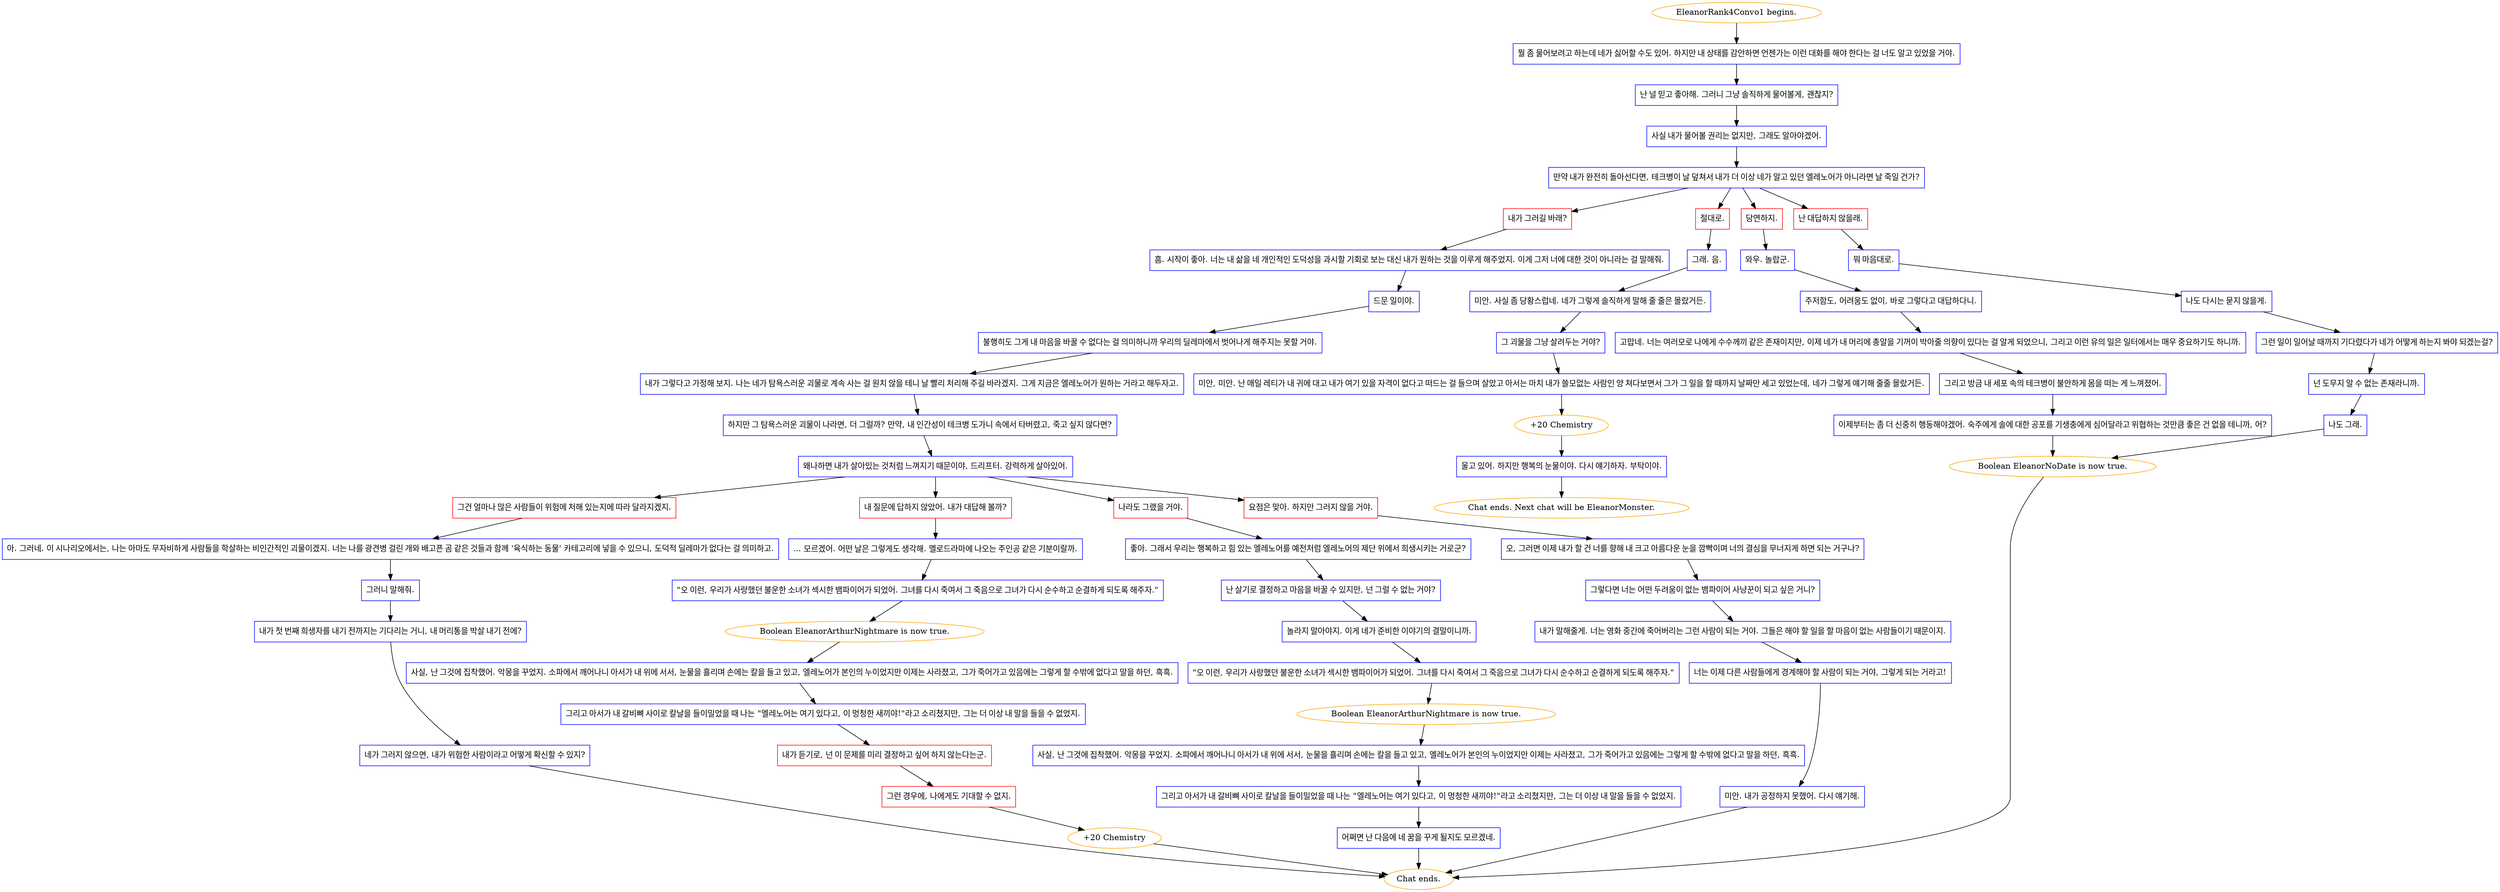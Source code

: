 digraph {
	"EleanorRank4Convo1 begins." [color=orange];
		"EleanorRank4Convo1 begins." -> j3048047363;
	j3048047363 [label="뭘 좀 물어보려고 하는데 네가 싫어할 수도 있어. 하지만 내 상태를 감안하면 언젠가는 이런 대화를 해야 한다는 걸 너도 알고 있었을 거야.",shape=box,color=blue];
		j3048047363 -> j609149520;
	j609149520 [label="난 널 믿고 좋아해. 그러니 그냥 솔직하게 물어볼게, 괜찮지?",shape=box,color=blue];
		j609149520 -> j3122571176;
	j3122571176 [label="사실 내가 물어볼 권리는 없지만, 그래도 알아야겠어.",shape=box,color=blue];
		j3122571176 -> j253661139;
	j253661139 [label="만약 내가 완전히 돌아선다면, 테크병이 날 덮쳐서 내가 더 이상 네가 알고 있던 엘레노어가 아니라면 날 죽일 건가?",shape=box,color=blue];
		j253661139 -> j3309420491;
		j253661139 -> j2110799431;
		j253661139 -> j128304612;
		j253661139 -> j1641911859;
	j3309420491 [label="내가 그러길 바래?",shape=box,color=red];
		j3309420491 -> j2963755362;
	j2110799431 [label="당연하지.",shape=box,color=red];
		j2110799431 -> j2919405995;
	j128304612 [label="절대로.",shape=box,color=red];
		j128304612 -> j2098596385;
	j1641911859 [label="난 대답하지 않을래.",shape=box,color=red];
		j1641911859 -> j1142728066;
	j2963755362 [label="흠. 시작이 좋아. 너는 내 삶을 네 개인적인 도덕성을 과시할 기회로 보는 대신 내가 원하는 것을 이루게 해주었지. 이게 그저 너에 대한 것이 아니라는 걸 말해줘.",shape=box,color=blue];
		j2963755362 -> j3610752554;
	j2919405995 [label="와우. 놀랍군.",shape=box,color=blue];
		j2919405995 -> j2436659764;
	j2098596385 [label="그래. 음.",shape=box,color=blue];
		j2098596385 -> j2856956436;
	j1142728066 [label="뭐 마음대로.",shape=box,color=blue];
		j1142728066 -> j3877806370;
	j3610752554 [label="드문 일이야.",shape=box,color=blue];
		j3610752554 -> j3722732794;
	j2436659764 [label="주저함도, 어려움도 없이, 바로 그렇다고 대답하다니.",shape=box,color=blue];
		j2436659764 -> j2013377185;
	j2856956436 [label="미안. 사실 좀 당황스럽네. 네가 그렇게 솔직하게 말해 줄 줄은 몰랐거든.",shape=box,color=blue];
		j2856956436 -> j840768245;
	j3877806370 [label="나도 다시는 묻지 않을게.",shape=box,color=blue];
		j3877806370 -> j886484888;
	j3722732794 [label="불행히도 그게 내 마음을 바꿀 수 없다는 걸 의미하니까 우리의 딜레마에서 벗어나게 해주지는 못할 거야.",shape=box,color=blue];
		j3722732794 -> j912321020;
	j2013377185 [label="고맙네. 너는 여러모로 나에게 수수께끼 같은 존재이지만, 이제 네가 내 머리에 총알을 기꺼이 박아줄 의향이 있다는 걸 알게 되었으니, 그리고 이런 유의 일은 일터에서는 매우 중요하기도 하니까.",shape=box,color=blue];
		j2013377185 -> j2079350960;
	j840768245 [label="그 괴물을 그냥 살려두는 거야?",shape=box,color=blue];
		j840768245 -> j2033151352;
	j886484888 [label="그런 일이 일어날 때까지 기다렸다가 네가 어떻게 하는지 봐야 되겠는걸?",shape=box,color=blue];
		j886484888 -> j3683926105;
	j912321020 [label="내가 그렇다고 가정해 보지. 나는 네가 탐욕스러운 괴물로 계속 사는 걸 원치 않을 테니 날 빨리 처리해 주길 바라겠지. 그게 지금은 엘레노어가 원하는 거라고 해두자고.",shape=box,color=blue];
		j912321020 -> j2393274228;
	j2079350960 [label="그리고 방금 내 세포 속의 테크병이 불안하게 몸을 떠는 게 느껴졌어.",shape=box,color=blue];
		j2079350960 -> j1122648066;
	j2033151352 [label="미안, 미안. 난 매일 레티가 내 귀에 대고 내가 여기 있을 자격이 없다고 떠드는 걸 들으며 살았고 아서는 마치 내가 쓸모없는 사람인 양 쳐다보면서 그가 그 일을 할 때까지 날짜만 세고 있었는데, 네가 그렇게 얘기해 줄줄 몰랐거든.",shape=box,color=blue];
		j2033151352 -> j3573044029;
	j3683926105 [label="넌 도무지 알 수 없는 존재라니까.",shape=box,color=blue];
		j3683926105 -> j1581983747;
	j2393274228 [label="하지만 그 탐욕스러운 괴물이 나라면, 더 그럴까? 만약, 내 인간성이 테크병 도가니 속에서 타버렸고, 죽고 싶지 않다면?",shape=box,color=blue];
		j2393274228 -> j315108069;
	j1122648066 [label="이제부터는 좀 더 신중히 행동해야겠어. 숙주에게 솔에 대한 공포를 기생충에게 심어달라고 위협하는 것만큼 좋은 건 없을 테니까, 어?",shape=box,color=blue];
		j1122648066 -> j2728200779;
	j3573044029 [label="+20 Chemistry",color=orange];
		j3573044029 -> j3441937879;
	j1581983747 [label="나도 그래.",shape=box,color=blue];
		j1581983747 -> j2728200779;
	j315108069 [label="왜나하면 내가 살아있는 것처럼 느껴지기 때문이야, 드리프터. 강력하게 살아있어.",shape=box,color=blue];
		j315108069 -> j611754261;
		j315108069 -> j3685807209;
		j315108069 -> j989165129;
		j315108069 -> j1033254304;
	j2728200779 [label="Boolean EleanorNoDate is now true.",color=orange];
		j2728200779 -> "Chat ends.";
	j3441937879 [label="울고 있어. 하지만 행복의 눈물이야. 다시 얘기하자. 부탁이야.",shape=box,color=blue];
		j3441937879 -> "Chat ends. Next chat will be EleanorMonster.";
	j611754261 [label="나라도 그랬을 거야.",shape=box,color=red];
		j611754261 -> j1521469078;
	j3685807209 [label="요점은 맞아. 하지만 그러지 않을 거야.",shape=box,color=red];
		j3685807209 -> j1892755634;
	j989165129 [label="그건 얼마나 많은 사람들이 위험에 처해 있는지에 따라 달라지겠지.",shape=box,color=red];
		j989165129 -> j1469776023;
	j1033254304 [label="내 질문에 답하지 않았어. 내가 대답해 볼까?",shape=box,color=red];
		j1033254304 -> j3498759535;
	"Chat ends." [color=orange];
	"Chat ends. Next chat will be EleanorMonster." [color=orange];
	j1521469078 [label="좋아. 그래서 우리는 행복하고 힘 있는 엘레노어를 예전처럼 엘레노어의 제단 위에서 희생시키는 거로군?",shape=box,color=blue];
		j1521469078 -> j2255964278;
	j1892755634 [label="오, 그러면 이제 내가 할 건 너를 향해 내 크고 아름다운 눈을 깜빡이며 너의 결심을 무너지게 하면 되는 거구나?",shape=box,color=blue];
		j1892755634 -> j4012505443;
	j1469776023 [label="아. 그러네. 이 시나리오에서는, 나는 아마도 무자비하게 사람들을 학살하는 비인간적인 괴물이겠지. 너는 나를 광견병 걸린 개와 배고픈 곰 같은 것들과 함께 '육식하는 동물' 카테고리에 넣을 수 있으니, 도덕적 딜레마가 없다는 걸 의미하고.",shape=box,color=blue];
		j1469776023 -> j618322166;
	j3498759535 [label="... 모르겠어. 어떤 날은 그렇게도 생각해. 멜로드라마에 나오는 주인공 같은 기분이랄까.",shape=box,color=blue];
		j3498759535 -> j4113726952;
	j2255964278 [label="난 살기로 결정하고 마음을 바꿀 수 있지만, 넌 그럴 수 없는 거야?",shape=box,color=blue];
		j2255964278 -> j1521948732;
	j4012505443 [label="그렇다면 너는 어떤 두려움이 없는 뱀파이어 사냥꾼이 되고 싶은 거니?",shape=box,color=blue];
		j4012505443 -> j1523272329;
	j618322166 [label="그러니 말해줘.",shape=box,color=blue];
		j618322166 -> j1879419870;
	j4113726952 [label="\"오 이런, 우리가 사랑했던 불운한 소녀가 섹시한 뱀파이어가 되었어. 그녀를 다시 죽여서 그 죽음으로 그녀가 다시 순수하고 순결하게 되도록 해주자.\"",shape=box,color=blue];
		j4113726952 -> j742899115;
	j1521948732 [label="놀라지 말아야지. 이게 네가 준비한 이야기의 결말이니까.",shape=box,color=blue];
		j1521948732 -> j2226895555;
	j1523272329 [label="내가 말해줄게. 너는 영화 중간에 죽어버리는 그런 사람이 되는 거야. 그들은 해야 할 일을 할 마음이 없는 사람들이기 때문이지.",shape=box,color=blue];
		j1523272329 -> j1046930521;
	j1879419870 [label="내가 첫 번째 희생자를 내기 전까지는 기다리는 거니, 내 머리통을 박살 내기 전에?",shape=box,color=blue];
		j1879419870 -> j1106505850;
	j742899115 [label="Boolean EleanorArthurNightmare is now true.",color=orange];
		j742899115 -> j4251880265;
	j2226895555 [label="\"오 이런, 우리가 사랑했던 불운한 소녀가 섹시한 뱀파이어가 되었어. 그녀를 다시 죽여서 그 죽음으로 그녀가 다시 순수하고 순결하게 되도록 해주자.\"",shape=box,color=blue];
		j2226895555 -> j3387647083;
	j1046930521 [label="너는 이제 다른 사람들에게 경계해야 할 사람이 되는 거야, 그렇게 되는 거라고!",shape=box,color=blue];
		j1046930521 -> j47087436;
	j1106505850 [label="네가 그러지 않으면, 내가 위험한 사람이라고 어떻게 확신할 수 있지?",shape=box,color=blue];
		j1106505850 -> "Chat ends.";
	j4251880265 [label="사실, 난 그것에 집착했어. 악몽을 꾸었지. 소파에서 깨어나니 아서가 내 위에 서서, 눈물을 흘리며 손에는 칼을 들고 있고, 엘레노어가 본인의 누이었지만 이제는 사라졌고, 그가 죽어가고 있음에는 그렇게 할 수밖에 없다고 말을 하던, 흑흑.",shape=box,color=blue];
		j4251880265 -> j321112472;
	j3387647083 [label="Boolean EleanorArthurNightmare is now true.",color=orange];
		j3387647083 -> j919562670;
	j47087436 [label="미안. 내가 공정하지 못했어. 다시 얘기해.",shape=box,color=blue];
		j47087436 -> "Chat ends.";
	j321112472 [label="그리고 아서가 내 갈비뼈 사이로 칼날을 들이밀었을 때 나는 \"엘레노어는 여기 있다고, 이 멍청한 새끼야!\"라고 소리쳤지만, 그는 더 이상 내 말을 들을 수 없었지.",shape=box,color=blue];
		j321112472 -> j3795754962;
	j919562670 [label="사실, 난 그것에 집착했어. 악몽을 꾸었지. 소파에서 깨어나니 아서가 내 위에 서서, 눈물을 흘리며 손에는 칼을 들고 있고, 엘레노어가 본인의 누이었지만 이제는 사라졌고, 그가 죽어가고 있음에는 그렇게 할 수밖에 없다고 말을 하던, 흑흑.",shape=box,color=blue];
		j919562670 -> j3419185935;
	j3795754962 [label="내가 듣기로, 넌 이 문제를 미리 결정하고 싶어 하지 않는다는군.",shape=box,color=red];
		j3795754962 -> j2674230529;
	j3419185935 [label="그리고 아서가 내 갈비뼈 사이로 칼날을 들이밀었을 때 나는 \"엘레노어는 여기 있다고, 이 멍청한 새끼야!\"라고 소리쳤지만, 그는 더 이상 내 말을 들을 수 없었지.",shape=box,color=blue];
		j3419185935 -> j3627769697;
	j2674230529 [label="그런 경우에, 나에게도 기대할 수 없지.",shape=box,color=red];
		j2674230529 -> j367054140;
	j3627769697 [label="어쩌면 난 다음에 네 꿈을 꾸게 될지도 모르겠네.",shape=box,color=blue];
		j3627769697 -> "Chat ends.";
	j367054140 [label="+20 Chemistry",color=orange];
		j367054140 -> "Chat ends.";
}